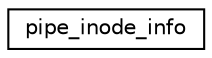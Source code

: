 digraph "Graphical Class Hierarchy"
{
 // LATEX_PDF_SIZE
  edge [fontname="Helvetica",fontsize="10",labelfontname="Helvetica",labelfontsize="10"];
  node [fontname="Helvetica",fontsize="10",shape=record];
  rankdir="LR";
  Node0 [label="pipe_inode_info",height=0.2,width=0.4,color="black", fillcolor="white", style="filled",URL="$structpipe__inode__info.html",tooltip=" "];
}
